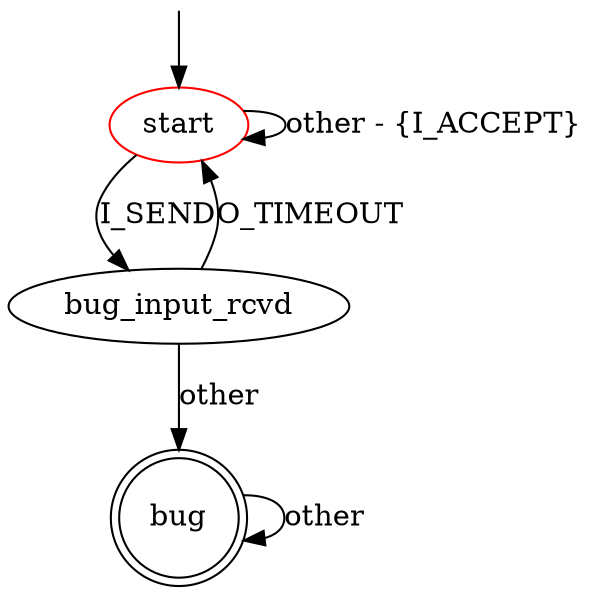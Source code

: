 digraph G {
label=""
start [color="red"]
bug [shape="doublecircle"]

start -> start [label="other - {I_ACCEPT}"]
start -> bug_input_rcvd [label="I_SEND"]
bug_input_rcvd -> start [label="O_TIMEOUT"]
bug_input_rcvd -> bug [label="other"]

bug -> bug [label="other"]

__start0 [label="" shape="none" width="0" height="0"];
__start0 -> start;
}

